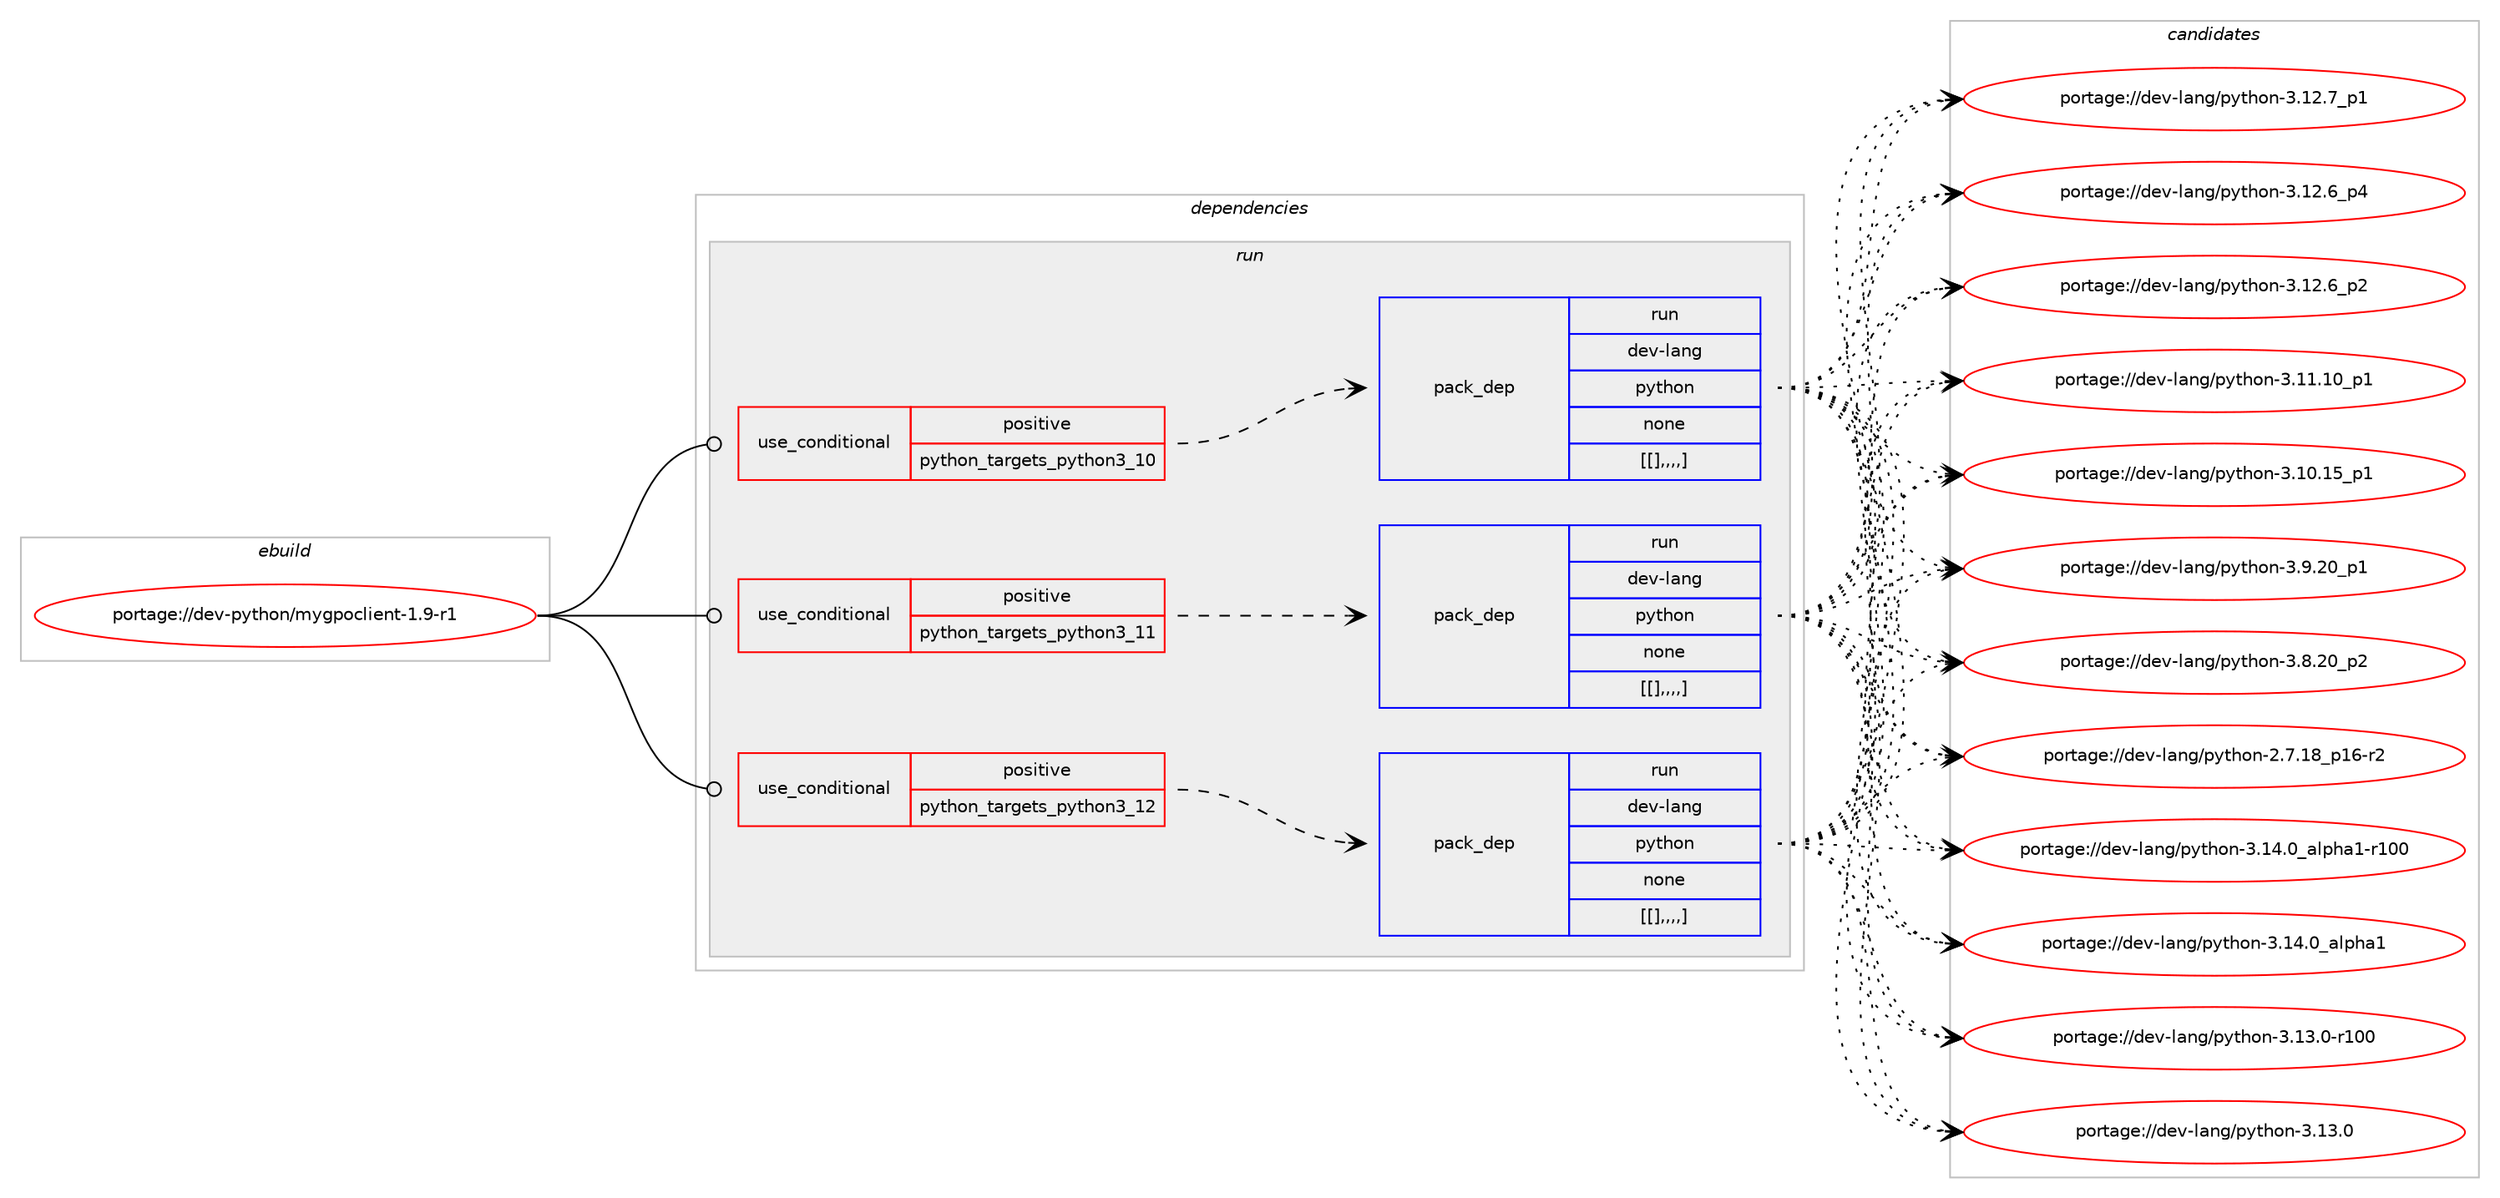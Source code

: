 digraph prolog {

# *************
# Graph options
# *************

newrank=true;
concentrate=true;
compound=true;
graph [rankdir=LR,fontname=Helvetica,fontsize=10,ranksep=1.5];#, ranksep=2.5, nodesep=0.2];
edge  [arrowhead=vee];
node  [fontname=Helvetica,fontsize=10];

# **********
# The ebuild
# **********

subgraph cluster_leftcol {
color=gray;
label=<<i>ebuild</i>>;
id [label="portage://dev-python/mygpoclient-1.9-r1", color=red, width=4, href="../dev-python/mygpoclient-1.9-r1.svg"];
}

# ****************
# The dependencies
# ****************

subgraph cluster_midcol {
color=gray;
label=<<i>dependencies</i>>;
subgraph cluster_compile {
fillcolor="#eeeeee";
style=filled;
label=<<i>compile</i>>;
}
subgraph cluster_compileandrun {
fillcolor="#eeeeee";
style=filled;
label=<<i>compile and run</i>>;
}
subgraph cluster_run {
fillcolor="#eeeeee";
style=filled;
label=<<i>run</i>>;
subgraph cond37399 {
dependency157820 [label=<<TABLE BORDER="0" CELLBORDER="1" CELLSPACING="0" CELLPADDING="4"><TR><TD ROWSPAN="3" CELLPADDING="10">use_conditional</TD></TR><TR><TD>positive</TD></TR><TR><TD>python_targets_python3_10</TD></TR></TABLE>>, shape=none, color=red];
subgraph pack119089 {
dependency157864 [label=<<TABLE BORDER="0" CELLBORDER="1" CELLSPACING="0" CELLPADDING="4" WIDTH="220"><TR><TD ROWSPAN="6" CELLPADDING="30">pack_dep</TD></TR><TR><TD WIDTH="110">run</TD></TR><TR><TD>dev-lang</TD></TR><TR><TD>python</TD></TR><TR><TD>none</TD></TR><TR><TD>[[],,,,]</TD></TR></TABLE>>, shape=none, color=blue];
}
dependency157820:e -> dependency157864:w [weight=20,style="dashed",arrowhead="vee"];
}
id:e -> dependency157820:w [weight=20,style="solid",arrowhead="odot"];
subgraph cond37438 {
dependency157890 [label=<<TABLE BORDER="0" CELLBORDER="1" CELLSPACING="0" CELLPADDING="4"><TR><TD ROWSPAN="3" CELLPADDING="10">use_conditional</TD></TR><TR><TD>positive</TD></TR><TR><TD>python_targets_python3_11</TD></TR></TABLE>>, shape=none, color=red];
subgraph pack119159 {
dependency157927 [label=<<TABLE BORDER="0" CELLBORDER="1" CELLSPACING="0" CELLPADDING="4" WIDTH="220"><TR><TD ROWSPAN="6" CELLPADDING="30">pack_dep</TD></TR><TR><TD WIDTH="110">run</TD></TR><TR><TD>dev-lang</TD></TR><TR><TD>python</TD></TR><TR><TD>none</TD></TR><TR><TD>[[],,,,]</TD></TR></TABLE>>, shape=none, color=blue];
}
dependency157890:e -> dependency157927:w [weight=20,style="dashed",arrowhead="vee"];
}
id:e -> dependency157890:w [weight=20,style="solid",arrowhead="odot"];
subgraph cond37457 {
dependency157944 [label=<<TABLE BORDER="0" CELLBORDER="1" CELLSPACING="0" CELLPADDING="4"><TR><TD ROWSPAN="3" CELLPADDING="10">use_conditional</TD></TR><TR><TD>positive</TD></TR><TR><TD>python_targets_python3_12</TD></TR></TABLE>>, shape=none, color=red];
subgraph pack119173 {
dependency157979 [label=<<TABLE BORDER="0" CELLBORDER="1" CELLSPACING="0" CELLPADDING="4" WIDTH="220"><TR><TD ROWSPAN="6" CELLPADDING="30">pack_dep</TD></TR><TR><TD WIDTH="110">run</TD></TR><TR><TD>dev-lang</TD></TR><TR><TD>python</TD></TR><TR><TD>none</TD></TR><TR><TD>[[],,,,]</TD></TR></TABLE>>, shape=none, color=blue];
}
dependency157944:e -> dependency157979:w [weight=20,style="dashed",arrowhead="vee"];
}
id:e -> dependency157944:w [weight=20,style="solid",arrowhead="odot"];
}
}

# **************
# The candidates
# **************

subgraph cluster_choices {
rank=same;
color=gray;
label=<<i>candidates</i>>;

subgraph choice118906 {
color=black;
nodesep=1;
choice100101118451089711010347112121116104111110455146495246489597108112104974945114494848 [label="portage://dev-lang/python-3.14.0_alpha1-r100", color=red, width=4,href="../dev-lang/python-3.14.0_alpha1-r100.svg"];
choice1001011184510897110103471121211161041111104551464952464895971081121049749 [label="portage://dev-lang/python-3.14.0_alpha1", color=red, width=4,href="../dev-lang/python-3.14.0_alpha1.svg"];
choice1001011184510897110103471121211161041111104551464951464845114494848 [label="portage://dev-lang/python-3.13.0-r100", color=red, width=4,href="../dev-lang/python-3.13.0-r100.svg"];
choice10010111845108971101034711212111610411111045514649514648 [label="portage://dev-lang/python-3.13.0", color=red, width=4,href="../dev-lang/python-3.13.0.svg"];
choice100101118451089711010347112121116104111110455146495046559511249 [label="portage://dev-lang/python-3.12.7_p1", color=red, width=4,href="../dev-lang/python-3.12.7_p1.svg"];
choice100101118451089711010347112121116104111110455146495046549511252 [label="portage://dev-lang/python-3.12.6_p4", color=red, width=4,href="../dev-lang/python-3.12.6_p4.svg"];
choice100101118451089711010347112121116104111110455146495046549511250 [label="portage://dev-lang/python-3.12.6_p2", color=red, width=4,href="../dev-lang/python-3.12.6_p2.svg"];
choice10010111845108971101034711212111610411111045514649494649489511249 [label="portage://dev-lang/python-3.11.10_p1", color=red, width=4,href="../dev-lang/python-3.11.10_p1.svg"];
choice10010111845108971101034711212111610411111045514649484649539511249 [label="portage://dev-lang/python-3.10.15_p1", color=red, width=4,href="../dev-lang/python-3.10.15_p1.svg"];
choice100101118451089711010347112121116104111110455146574650489511249 [label="portage://dev-lang/python-3.9.20_p1", color=red, width=4,href="../dev-lang/python-3.9.20_p1.svg"];
choice100101118451089711010347112121116104111110455146564650489511250 [label="portage://dev-lang/python-3.8.20_p2", color=red, width=4,href="../dev-lang/python-3.8.20_p2.svg"];
choice100101118451089711010347112121116104111110455046554649569511249544511450 [label="portage://dev-lang/python-2.7.18_p16-r2", color=red, width=4,href="../dev-lang/python-2.7.18_p16-r2.svg"];
dependency157864:e -> choice100101118451089711010347112121116104111110455146495246489597108112104974945114494848:w [style=dotted,weight="100"];
dependency157864:e -> choice1001011184510897110103471121211161041111104551464952464895971081121049749:w [style=dotted,weight="100"];
dependency157864:e -> choice1001011184510897110103471121211161041111104551464951464845114494848:w [style=dotted,weight="100"];
dependency157864:e -> choice10010111845108971101034711212111610411111045514649514648:w [style=dotted,weight="100"];
dependency157864:e -> choice100101118451089711010347112121116104111110455146495046559511249:w [style=dotted,weight="100"];
dependency157864:e -> choice100101118451089711010347112121116104111110455146495046549511252:w [style=dotted,weight="100"];
dependency157864:e -> choice100101118451089711010347112121116104111110455146495046549511250:w [style=dotted,weight="100"];
dependency157864:e -> choice10010111845108971101034711212111610411111045514649494649489511249:w [style=dotted,weight="100"];
dependency157864:e -> choice10010111845108971101034711212111610411111045514649484649539511249:w [style=dotted,weight="100"];
dependency157864:e -> choice100101118451089711010347112121116104111110455146574650489511249:w [style=dotted,weight="100"];
dependency157864:e -> choice100101118451089711010347112121116104111110455146564650489511250:w [style=dotted,weight="100"];
dependency157864:e -> choice100101118451089711010347112121116104111110455046554649569511249544511450:w [style=dotted,weight="100"];
}
subgraph choice118923 {
color=black;
nodesep=1;
choice100101118451089711010347112121116104111110455146495246489597108112104974945114494848 [label="portage://dev-lang/python-3.14.0_alpha1-r100", color=red, width=4,href="../dev-lang/python-3.14.0_alpha1-r100.svg"];
choice1001011184510897110103471121211161041111104551464952464895971081121049749 [label="portage://dev-lang/python-3.14.0_alpha1", color=red, width=4,href="../dev-lang/python-3.14.0_alpha1.svg"];
choice1001011184510897110103471121211161041111104551464951464845114494848 [label="portage://dev-lang/python-3.13.0-r100", color=red, width=4,href="../dev-lang/python-3.13.0-r100.svg"];
choice10010111845108971101034711212111610411111045514649514648 [label="portage://dev-lang/python-3.13.0", color=red, width=4,href="../dev-lang/python-3.13.0.svg"];
choice100101118451089711010347112121116104111110455146495046559511249 [label="portage://dev-lang/python-3.12.7_p1", color=red, width=4,href="../dev-lang/python-3.12.7_p1.svg"];
choice100101118451089711010347112121116104111110455146495046549511252 [label="portage://dev-lang/python-3.12.6_p4", color=red, width=4,href="../dev-lang/python-3.12.6_p4.svg"];
choice100101118451089711010347112121116104111110455146495046549511250 [label="portage://dev-lang/python-3.12.6_p2", color=red, width=4,href="../dev-lang/python-3.12.6_p2.svg"];
choice10010111845108971101034711212111610411111045514649494649489511249 [label="portage://dev-lang/python-3.11.10_p1", color=red, width=4,href="../dev-lang/python-3.11.10_p1.svg"];
choice10010111845108971101034711212111610411111045514649484649539511249 [label="portage://dev-lang/python-3.10.15_p1", color=red, width=4,href="../dev-lang/python-3.10.15_p1.svg"];
choice100101118451089711010347112121116104111110455146574650489511249 [label="portage://dev-lang/python-3.9.20_p1", color=red, width=4,href="../dev-lang/python-3.9.20_p1.svg"];
choice100101118451089711010347112121116104111110455146564650489511250 [label="portage://dev-lang/python-3.8.20_p2", color=red, width=4,href="../dev-lang/python-3.8.20_p2.svg"];
choice100101118451089711010347112121116104111110455046554649569511249544511450 [label="portage://dev-lang/python-2.7.18_p16-r2", color=red, width=4,href="../dev-lang/python-2.7.18_p16-r2.svg"];
dependency157927:e -> choice100101118451089711010347112121116104111110455146495246489597108112104974945114494848:w [style=dotted,weight="100"];
dependency157927:e -> choice1001011184510897110103471121211161041111104551464952464895971081121049749:w [style=dotted,weight="100"];
dependency157927:e -> choice1001011184510897110103471121211161041111104551464951464845114494848:w [style=dotted,weight="100"];
dependency157927:e -> choice10010111845108971101034711212111610411111045514649514648:w [style=dotted,weight="100"];
dependency157927:e -> choice100101118451089711010347112121116104111110455146495046559511249:w [style=dotted,weight="100"];
dependency157927:e -> choice100101118451089711010347112121116104111110455146495046549511252:w [style=dotted,weight="100"];
dependency157927:e -> choice100101118451089711010347112121116104111110455146495046549511250:w [style=dotted,weight="100"];
dependency157927:e -> choice10010111845108971101034711212111610411111045514649494649489511249:w [style=dotted,weight="100"];
dependency157927:e -> choice10010111845108971101034711212111610411111045514649484649539511249:w [style=dotted,weight="100"];
dependency157927:e -> choice100101118451089711010347112121116104111110455146574650489511249:w [style=dotted,weight="100"];
dependency157927:e -> choice100101118451089711010347112121116104111110455146564650489511250:w [style=dotted,weight="100"];
dependency157927:e -> choice100101118451089711010347112121116104111110455046554649569511249544511450:w [style=dotted,weight="100"];
}
subgraph choice118929 {
color=black;
nodesep=1;
choice100101118451089711010347112121116104111110455146495246489597108112104974945114494848 [label="portage://dev-lang/python-3.14.0_alpha1-r100", color=red, width=4,href="../dev-lang/python-3.14.0_alpha1-r100.svg"];
choice1001011184510897110103471121211161041111104551464952464895971081121049749 [label="portage://dev-lang/python-3.14.0_alpha1", color=red, width=4,href="../dev-lang/python-3.14.0_alpha1.svg"];
choice1001011184510897110103471121211161041111104551464951464845114494848 [label="portage://dev-lang/python-3.13.0-r100", color=red, width=4,href="../dev-lang/python-3.13.0-r100.svg"];
choice10010111845108971101034711212111610411111045514649514648 [label="portage://dev-lang/python-3.13.0", color=red, width=4,href="../dev-lang/python-3.13.0.svg"];
choice100101118451089711010347112121116104111110455146495046559511249 [label="portage://dev-lang/python-3.12.7_p1", color=red, width=4,href="../dev-lang/python-3.12.7_p1.svg"];
choice100101118451089711010347112121116104111110455146495046549511252 [label="portage://dev-lang/python-3.12.6_p4", color=red, width=4,href="../dev-lang/python-3.12.6_p4.svg"];
choice100101118451089711010347112121116104111110455146495046549511250 [label="portage://dev-lang/python-3.12.6_p2", color=red, width=4,href="../dev-lang/python-3.12.6_p2.svg"];
choice10010111845108971101034711212111610411111045514649494649489511249 [label="portage://dev-lang/python-3.11.10_p1", color=red, width=4,href="../dev-lang/python-3.11.10_p1.svg"];
choice10010111845108971101034711212111610411111045514649484649539511249 [label="portage://dev-lang/python-3.10.15_p1", color=red, width=4,href="../dev-lang/python-3.10.15_p1.svg"];
choice100101118451089711010347112121116104111110455146574650489511249 [label="portage://dev-lang/python-3.9.20_p1", color=red, width=4,href="../dev-lang/python-3.9.20_p1.svg"];
choice100101118451089711010347112121116104111110455146564650489511250 [label="portage://dev-lang/python-3.8.20_p2", color=red, width=4,href="../dev-lang/python-3.8.20_p2.svg"];
choice100101118451089711010347112121116104111110455046554649569511249544511450 [label="portage://dev-lang/python-2.7.18_p16-r2", color=red, width=4,href="../dev-lang/python-2.7.18_p16-r2.svg"];
dependency157979:e -> choice100101118451089711010347112121116104111110455146495246489597108112104974945114494848:w [style=dotted,weight="100"];
dependency157979:e -> choice1001011184510897110103471121211161041111104551464952464895971081121049749:w [style=dotted,weight="100"];
dependency157979:e -> choice1001011184510897110103471121211161041111104551464951464845114494848:w [style=dotted,weight="100"];
dependency157979:e -> choice10010111845108971101034711212111610411111045514649514648:w [style=dotted,weight="100"];
dependency157979:e -> choice100101118451089711010347112121116104111110455146495046559511249:w [style=dotted,weight="100"];
dependency157979:e -> choice100101118451089711010347112121116104111110455146495046549511252:w [style=dotted,weight="100"];
dependency157979:e -> choice100101118451089711010347112121116104111110455146495046549511250:w [style=dotted,weight="100"];
dependency157979:e -> choice10010111845108971101034711212111610411111045514649494649489511249:w [style=dotted,weight="100"];
dependency157979:e -> choice10010111845108971101034711212111610411111045514649484649539511249:w [style=dotted,weight="100"];
dependency157979:e -> choice100101118451089711010347112121116104111110455146574650489511249:w [style=dotted,weight="100"];
dependency157979:e -> choice100101118451089711010347112121116104111110455146564650489511250:w [style=dotted,weight="100"];
dependency157979:e -> choice100101118451089711010347112121116104111110455046554649569511249544511450:w [style=dotted,weight="100"];
}
}

}

